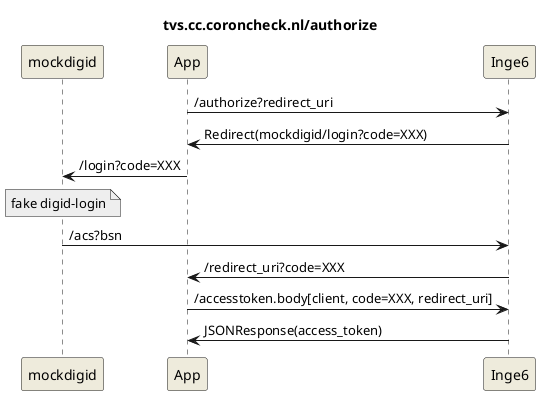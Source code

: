 @startuml
title tvs.cc.coroncheck.nl/authorize

skinparam backgroundColor white
skinparam participantBackgroundColor #EEEBDC
skinparam noteBackgroundColor #EEE

participant mockdigid
participant App

App->Inge6:/authorize?redirect_uri
Inge6->App:Redirect(mockdigid/login?code=XXX)

App->mockdigid:/login?code=XXX
note over mockdigid: fake digid-login

mockdigid->Inge6:/acs?bsn
Inge6->App:/redirect_uri?code=XXX

App->Inge6:/accesstoken.body[client, code=XXX, redirect_uri]
Inge6->App:JSONResponse(access_token)
@enduml